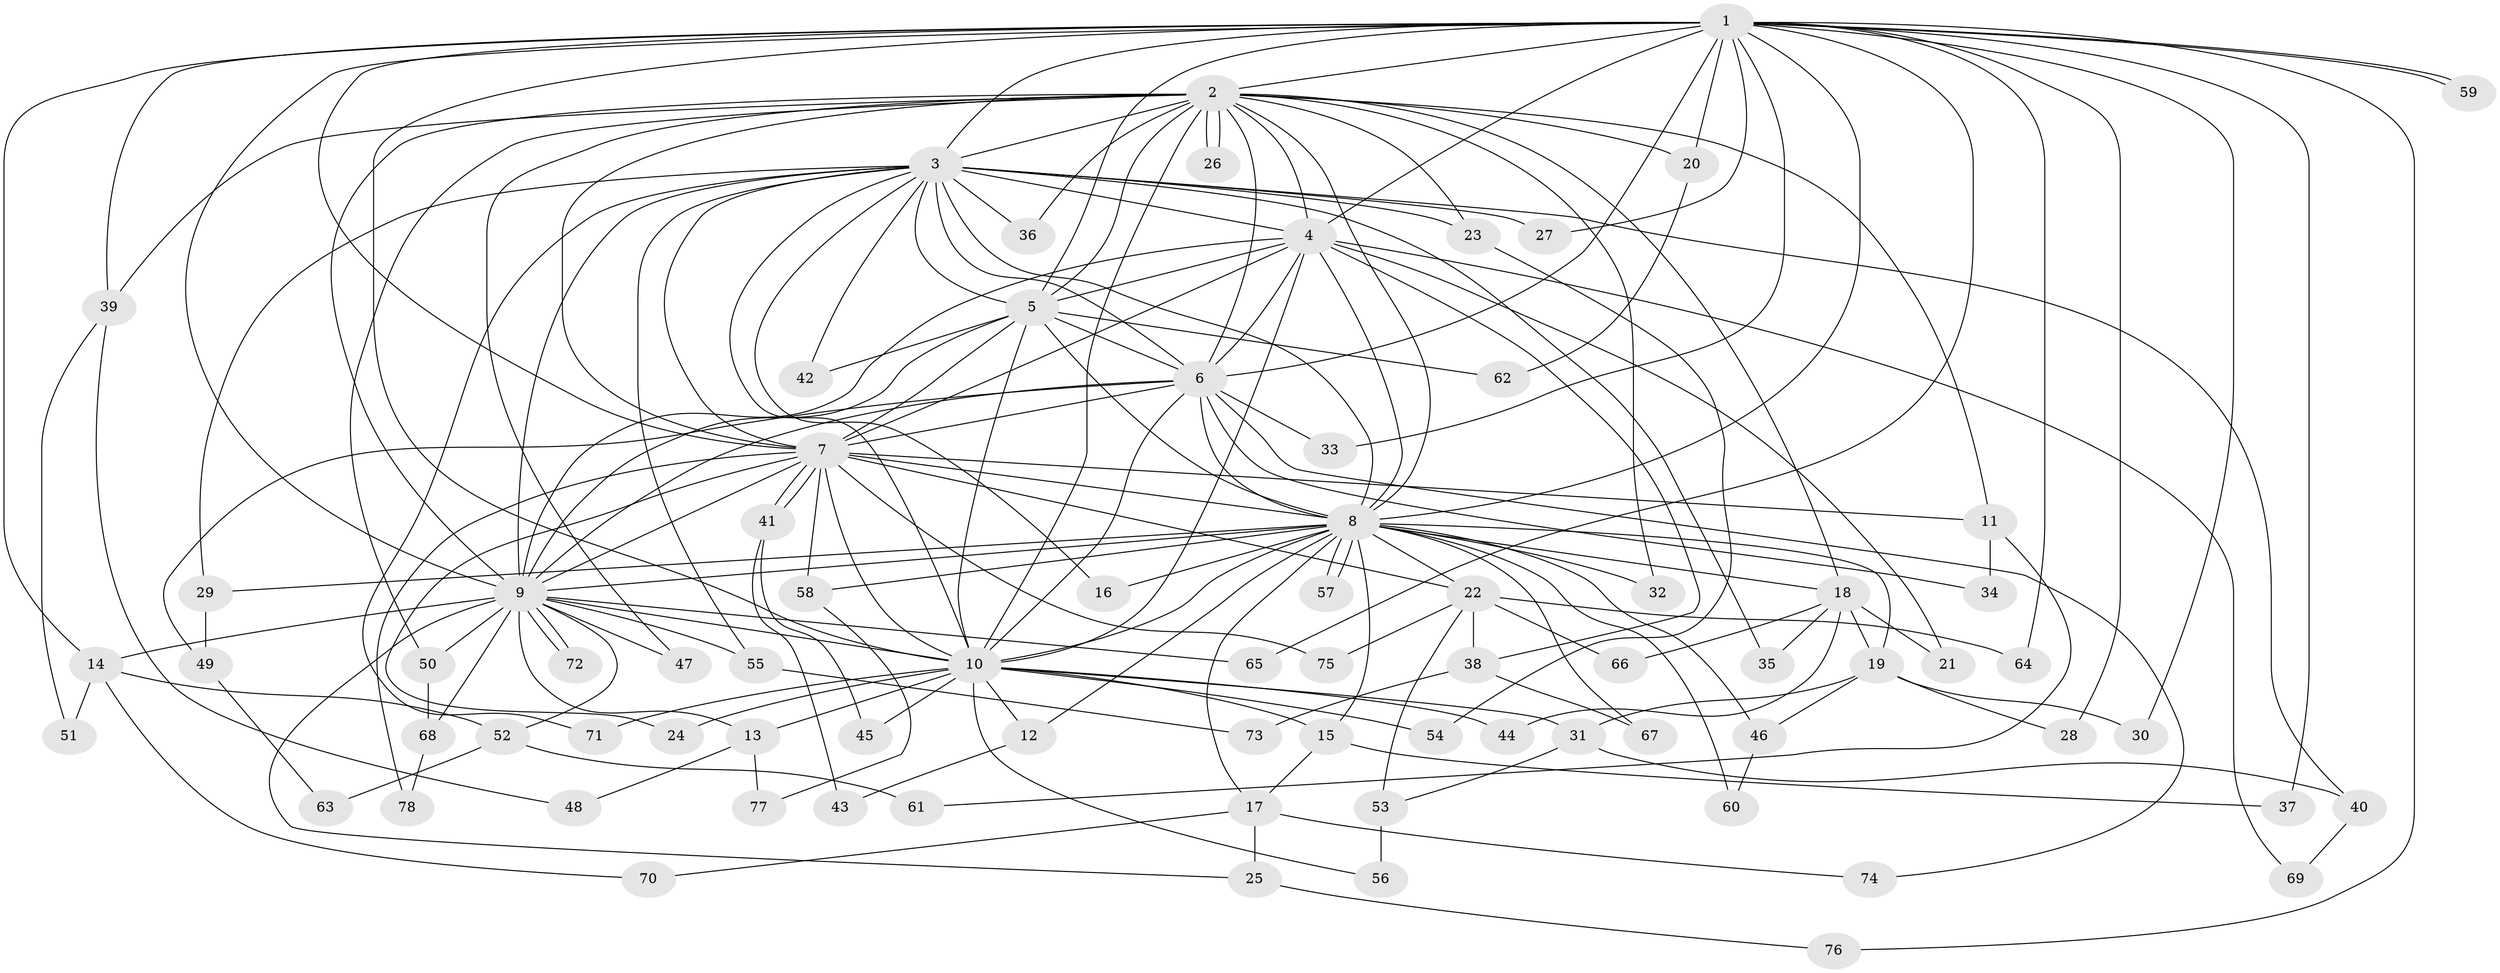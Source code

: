 // Generated by graph-tools (version 1.1) at 2025/25/03/09/25 03:25:46]
// undirected, 78 vertices, 181 edges
graph export_dot {
graph [start="1"]
  node [color=gray90,style=filled];
  1;
  2;
  3;
  4;
  5;
  6;
  7;
  8;
  9;
  10;
  11;
  12;
  13;
  14;
  15;
  16;
  17;
  18;
  19;
  20;
  21;
  22;
  23;
  24;
  25;
  26;
  27;
  28;
  29;
  30;
  31;
  32;
  33;
  34;
  35;
  36;
  37;
  38;
  39;
  40;
  41;
  42;
  43;
  44;
  45;
  46;
  47;
  48;
  49;
  50;
  51;
  52;
  53;
  54;
  55;
  56;
  57;
  58;
  59;
  60;
  61;
  62;
  63;
  64;
  65;
  66;
  67;
  68;
  69;
  70;
  71;
  72;
  73;
  74;
  75;
  76;
  77;
  78;
  1 -- 2;
  1 -- 3;
  1 -- 4;
  1 -- 5;
  1 -- 6;
  1 -- 7;
  1 -- 8;
  1 -- 9;
  1 -- 10;
  1 -- 14;
  1 -- 20;
  1 -- 27;
  1 -- 28;
  1 -- 30;
  1 -- 33;
  1 -- 37;
  1 -- 39;
  1 -- 59;
  1 -- 59;
  1 -- 64;
  1 -- 65;
  1 -- 76;
  2 -- 3;
  2 -- 4;
  2 -- 5;
  2 -- 6;
  2 -- 7;
  2 -- 8;
  2 -- 9;
  2 -- 10;
  2 -- 11;
  2 -- 18;
  2 -- 20;
  2 -- 23;
  2 -- 26;
  2 -- 26;
  2 -- 32;
  2 -- 36;
  2 -- 39;
  2 -- 47;
  2 -- 50;
  3 -- 4;
  3 -- 5;
  3 -- 6;
  3 -- 7;
  3 -- 8;
  3 -- 9;
  3 -- 10;
  3 -- 16;
  3 -- 23;
  3 -- 27;
  3 -- 29;
  3 -- 35;
  3 -- 36;
  3 -- 40;
  3 -- 42;
  3 -- 55;
  3 -- 71;
  4 -- 5;
  4 -- 6;
  4 -- 7;
  4 -- 8;
  4 -- 9;
  4 -- 10;
  4 -- 21;
  4 -- 38;
  4 -- 69;
  5 -- 6;
  5 -- 7;
  5 -- 8;
  5 -- 9;
  5 -- 10;
  5 -- 42;
  5 -- 62;
  6 -- 7;
  6 -- 8;
  6 -- 9;
  6 -- 10;
  6 -- 33;
  6 -- 34;
  6 -- 49;
  6 -- 74;
  7 -- 8;
  7 -- 9;
  7 -- 10;
  7 -- 11;
  7 -- 22;
  7 -- 24;
  7 -- 41;
  7 -- 41;
  7 -- 58;
  7 -- 75;
  7 -- 78;
  8 -- 9;
  8 -- 10;
  8 -- 12;
  8 -- 15;
  8 -- 16;
  8 -- 17;
  8 -- 18;
  8 -- 19;
  8 -- 22;
  8 -- 29;
  8 -- 32;
  8 -- 46;
  8 -- 57;
  8 -- 57;
  8 -- 58;
  8 -- 60;
  8 -- 67;
  9 -- 10;
  9 -- 13;
  9 -- 14;
  9 -- 25;
  9 -- 47;
  9 -- 50;
  9 -- 52;
  9 -- 55;
  9 -- 65;
  9 -- 68;
  9 -- 72;
  9 -- 72;
  10 -- 12;
  10 -- 13;
  10 -- 15;
  10 -- 24;
  10 -- 31;
  10 -- 44;
  10 -- 45;
  10 -- 54;
  10 -- 56;
  10 -- 71;
  11 -- 34;
  11 -- 61;
  12 -- 43;
  13 -- 48;
  13 -- 77;
  14 -- 51;
  14 -- 52;
  14 -- 70;
  15 -- 17;
  15 -- 37;
  17 -- 25;
  17 -- 70;
  17 -- 74;
  18 -- 19;
  18 -- 21;
  18 -- 35;
  18 -- 44;
  18 -- 66;
  19 -- 28;
  19 -- 30;
  19 -- 31;
  19 -- 46;
  20 -- 62;
  22 -- 38;
  22 -- 53;
  22 -- 64;
  22 -- 66;
  22 -- 75;
  23 -- 54;
  25 -- 76;
  29 -- 49;
  31 -- 40;
  31 -- 53;
  38 -- 67;
  38 -- 73;
  39 -- 48;
  39 -- 51;
  40 -- 69;
  41 -- 43;
  41 -- 45;
  46 -- 60;
  49 -- 63;
  50 -- 68;
  52 -- 61;
  52 -- 63;
  53 -- 56;
  55 -- 73;
  58 -- 77;
  68 -- 78;
}
